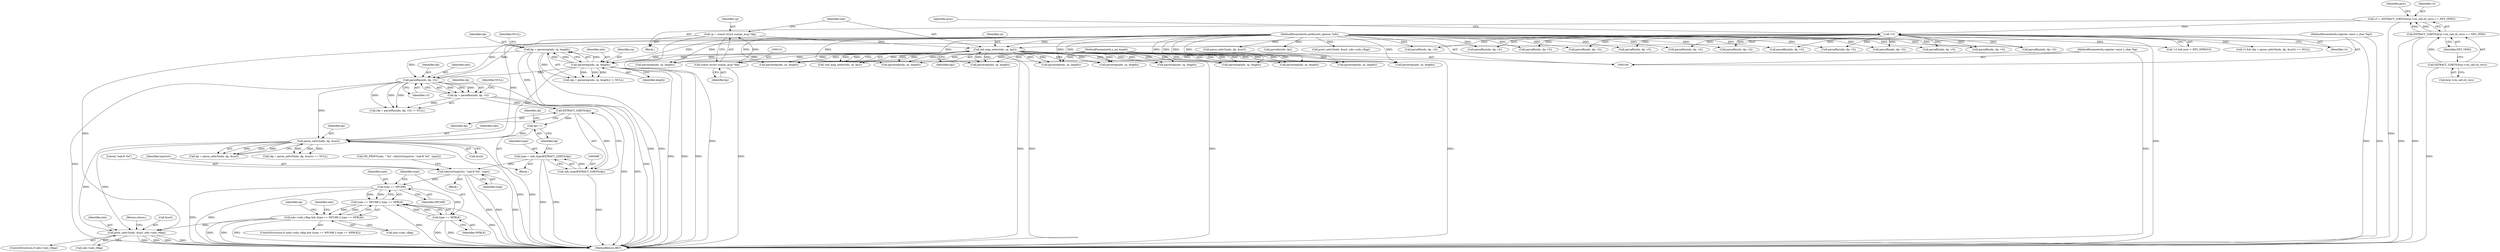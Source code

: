 digraph "0_tcpdump_19d25dd8781620cd41bf178a5e2e27fc1cf242d0_0@pointer" {
"1000653" [label="(Call,print_sattr3(ndo, &sa3, ndo->ndo_vflag))"];
"1000597" [label="(Call,parse_sattr3(ndo, dp, &sa3))"];
"1000576" [label="(Call,parsefhn(ndo, dp, v3))"];
"1000568" [label="(Call,parsereq(ndo, rp, length))"];
"1000135" [label="(Call,xid_map_enter(ndo, rp, bp2))"];
"1000107" [label="(MethodParameterIn,netdissect_options *ndo)"];
"1000128" [label="(Call,rp = (const struct sunrpc_msg *)bp)"];
"1000130" [label="(Call,(const struct sunrpc_msg *)bp)"];
"1000108" [label="(MethodParameterIn,register const u_char *bp)"];
"1000110" [label="(MethodParameterIn,register const u_char *bp2)"];
"1000109" [label="(MethodParameterIn,u_int length)"];
"1000566" [label="(Call,dp = parsereq(ndo, rp, length))"];
"1000162" [label="(Call,!v3)"];
"1000140" [label="(Call,v3 = (EXTRACT_32BITS(&rp->rm_call.cb_vers) == NFS_VER3))"];
"1000142" [label="(Call,EXTRACT_32BITS(&rp->rm_call.cb_vers) == NFS_VER3)"];
"1000143" [label="(Call,EXTRACT_32BITS(&rp->rm_call.cb_vers))"];
"1000591" [label="(Call,dp++)"];
"1000589" [label="(Call,EXTRACT_32BITS(dp))"];
"1000574" [label="(Call,dp = parsefhn(ndo, dp, v3))"];
"1000614" [label="(Call,ndo->ndo_vflag && (type == NFCHR || type == NFBLK))"];
"1000618" [label="(Call,type == NFCHR || type == NFBLK)"];
"1000619" [label="(Call,type == NFCHR)"];
"1000609" [label="(Call,tok2str(type2str, \"unk-ft %d\", type))"];
"1000585" [label="(Call,type = (nfs_type)EXTRACT_32BITS(dp))"];
"1000587" [label="(Call,(nfs_type)EXTRACT_32BITS(dp))"];
"1000622" [label="(Call,type == NFBLK)"];
"1000596" [label="(Identifier,dp)"];
"1000585" [label="(Call,type = (nfs_type)EXTRACT_32BITS(dp))"];
"1000568" [label="(Call,parsereq(ndo, rp, length))"];
"1000809" [label="(Call,parsefh(ndo, dp, v3))"];
"1000660" [label="(Return,return;)"];
"1000152" [label="(Identifier,proc)"];
"1000734" [label="(Call,parsereq(ndo, rp, length))"];
"1000573" [label="(Call,(dp = parsefhn(ndo, dp, v3)) != NULL)"];
"1000108" [label="(MethodParameterIn,register const u_char *bp)"];
"1000614" [label="(Call,ndo->ndo_vflag && (type == NFCHR || type == NFBLK))"];
"1000709" [label="(Call,parsefh(ndo, dp, v3))"];
"1000609" [label="(Call,tok2str(type2str, \"unk-ft %d\", type))"];
"1000580" [label="(Identifier,NULL)"];
"1000137" [label="(Identifier,rp)"];
"1000129" [label="(Identifier,rp)"];
"1000618" [label="(Call,type == NFCHR || type == NFBLK)"];
"1000567" [label="(Identifier,dp)"];
"1000612" [label="(Identifier,type)"];
"1000886" [label="(MethodReturn,RET)"];
"1000134" [label="(Call,!xid_map_enter(ndo, rp, bp2))"];
"1000161" [label="(Call,!v3 && proc < NFS_NPROCS)"];
"1000132" [label="(Identifier,bp)"];
"1000628" [label="(Identifier,dp)"];
"1000604" [label="(Call,ND_PRINT((ndo, \" %s\", tok2str(type2str, \"unk-ft %d\", type))))"];
"1000613" [label="(ControlStructure,if (ndo->ndo_vflag && (type == NFCHR || type == NFBLK)))"];
"1000620" [label="(Identifier,type)"];
"1000377" [label="(Call,parsereq(ndo, rp, length))"];
"1000589" [label="(Call,EXTRACT_32BITS(dp))"];
"1000688" [label="(Call,parsefhn(ndo, dp, v3))"];
"1000195" [label="(Call,parsereq(ndo, rp, length))"];
"1000245" [label="(Call,parsefh(ndo, dp, v3))"];
"1000144" [label="(Call,&rp->rm_call.cb_vers)"];
"1000676" [label="(Call,parsefhn(ndo, dp, v3))"];
"1000128" [label="(Call,rp = (const struct sunrpc_msg *)bp)"];
"1000107" [label="(MethodParameterIn,netdissect_options *ndo)"];
"1000649" [label="(ControlStructure,if (ndo->ndo_vflag))"];
"1000509" [label="(Call,parsereq(ndo, rp, length))"];
"1000621" [label="(Identifier,NFCHR)"];
"1000138" [label="(Identifier,bp2)"];
"1000607" [label="(Block,)"];
"1000162" [label="(Call,!v3)"];
"1000533" [label="(Call,parse_sattr3(ndo, dp, &sa3))"];
"1000143" [label="(Call,EXTRACT_32BITS(&rp->rm_call.cb_vers))"];
"1000130" [label="(Call,(const struct sunrpc_msg *)bp)"];
"1000600" [label="(Call,&sa3)"];
"1000590" [label="(Identifier,dp)"];
"1000576" [label="(Call,parsefhn(ndo, dp, v3))"];
"1000141" [label="(Identifier,v3)"];
"1000611" [label="(Literal,\"unk-ft %d\")"];
"1000624" [label="(Identifier,NFBLK)"];
"1000140" [label="(Call,v3 = (EXTRACT_32BITS(&rp->rm_call.cb_vers) == NFS_VER3))"];
"1000575" [label="(Identifier,dp)"];
"1000587" [label="(Call,(nfs_type)EXTRACT_32BITS(dp))"];
"1000615" [label="(Call,ndo->ndo_vflag)"];
"1000542" [label="(Call,parsefn(ndo, dp))"];
"1000565" [label="(Call,(dp = parsereq(ndo, rp, length)) != NULL)"];
"1000385" [label="(Call,parsefh(ndo, dp, v3))"];
"1000569" [label="(Identifier,ndo)"];
"1000622" [label="(Call,type == NFBLK)"];
"1000862" [label="(Call,parsefh(ndo, dp, v3))"];
"1000657" [label="(Call,ndo->ndo_vflag)"];
"1000109" [label="(MethodParameterIn,u_int length)"];
"1000110" [label="(MethodParameterIn,register const u_char *bp2)"];
"1000581" [label="(Block,)"];
"1000566" [label="(Call,dp = parsereq(ndo, rp, length))"];
"1000595" [label="(Call,dp = parse_sattr3(ndo, dp, &sa3))"];
"1000721" [label="(Call,parsefhn(ndo, dp, v3))"];
"1000651" [label="(Identifier,ndo)"];
"1000668" [label="(Call,parsereq(ndo, rp, length))"];
"1000801" [label="(Call,parsereq(ndo, rp, length))"];
"1000619" [label="(Call,type == NFCHR)"];
"1000623" [label="(Identifier,type)"];
"1000135" [label="(Call,xid_map_enter(ndo, rp, bp2))"];
"1000201" [label="(Call,parsefh(ndo, dp, v3))"];
"1000572" [label="(Identifier,NULL)"];
"1000701" [label="(Call,parsereq(ndo, rp, length))"];
"1000653" [label="(Call,print_sattr3(ndo, &sa3, ndo->ndo_vflag))"];
"1000165" [label="(Identifier,proc)"];
"1000655" [label="(Call,&sa3)"];
"1000428" [label="(Call,parsereq(ndo, rp, length))"];
"1000591" [label="(Call,dp++)"];
"1000597" [label="(Call,parse_sattr3(ndo, dp, &sa3))"];
"1000592" [label="(Identifier,dp)"];
"1000237" [label="(Call,parsereq(ndo, rp, length))"];
"1000436" [label="(Call,parsefh(ndo, dp, v3))"];
"1000586" [label="(Identifier,type)"];
"1000598" [label="(Identifier,ndo)"];
"1000218" [label="(Call,parsereq(ndo, rp, length))"];
"1000570" [label="(Identifier,rp)"];
"1000854" [label="(Call,parsereq(ndo, rp, length))"];
"1000111" [label="(Block,)"];
"1000571" [label="(Identifier,length)"];
"1000553" [label="(Call,print_sattr3(ndo, &sa3, ndo->ndo_vflag))"];
"1000654" [label="(Identifier,ndo)"];
"1000517" [label="(Call,parsefhn(ndo, dp, v3))"];
"1000579" [label="(Identifier,v3)"];
"1000224" [label="(Call,parsefhn(ndo, dp, v3))"];
"1000610" [label="(Identifier,type2str)"];
"1000594" [label="(Call,(dp = parse_sattr3(ndo, dp, &sa3)) == NULL)"];
"1000150" [label="(Identifier,NFS_VER3)"];
"1000136" [label="(Identifier,ndo)"];
"1000742" [label="(Call,parsefh(ndo, dp, v3))"];
"1000599" [label="(Identifier,dp)"];
"1000574" [label="(Call,dp = parsefhn(ndo, dp, v3))"];
"1000142" [label="(Call,EXTRACT_32BITS(&rp->rm_call.cb_vers) == NFS_VER3)"];
"1000578" [label="(Identifier,dp)"];
"1000528" [label="(Call,v3 && (dp = parse_sattr3(ndo, dp, &sa3)) == NULL)"];
"1000577" [label="(Identifier,ndo)"];
"1000163" [label="(Identifier,v3)"];
"1000653" -> "1000649"  [label="AST: "];
"1000653" -> "1000657"  [label="CFG: "];
"1000654" -> "1000653"  [label="AST: "];
"1000655" -> "1000653"  [label="AST: "];
"1000657" -> "1000653"  [label="AST: "];
"1000660" -> "1000653"  [label="CFG: "];
"1000653" -> "1000886"  [label="DDG: "];
"1000653" -> "1000886"  [label="DDG: "];
"1000653" -> "1000886"  [label="DDG: "];
"1000653" -> "1000886"  [label="DDG: "];
"1000597" -> "1000653"  [label="DDG: "];
"1000597" -> "1000653"  [label="DDG: "];
"1000107" -> "1000653"  [label="DDG: "];
"1000614" -> "1000653"  [label="DDG: "];
"1000597" -> "1000595"  [label="AST: "];
"1000597" -> "1000600"  [label="CFG: "];
"1000598" -> "1000597"  [label="AST: "];
"1000599" -> "1000597"  [label="AST: "];
"1000600" -> "1000597"  [label="AST: "];
"1000595" -> "1000597"  [label="CFG: "];
"1000597" -> "1000886"  [label="DDG: "];
"1000597" -> "1000886"  [label="DDG: "];
"1000597" -> "1000594"  [label="DDG: "];
"1000597" -> "1000594"  [label="DDG: "];
"1000597" -> "1000594"  [label="DDG: "];
"1000597" -> "1000595"  [label="DDG: "];
"1000597" -> "1000595"  [label="DDG: "];
"1000597" -> "1000595"  [label="DDG: "];
"1000576" -> "1000597"  [label="DDG: "];
"1000568" -> "1000597"  [label="DDG: "];
"1000107" -> "1000597"  [label="DDG: "];
"1000591" -> "1000597"  [label="DDG: "];
"1000576" -> "1000574"  [label="AST: "];
"1000576" -> "1000579"  [label="CFG: "];
"1000577" -> "1000576"  [label="AST: "];
"1000578" -> "1000576"  [label="AST: "];
"1000579" -> "1000576"  [label="AST: "];
"1000574" -> "1000576"  [label="CFG: "];
"1000576" -> "1000886"  [label="DDG: "];
"1000576" -> "1000886"  [label="DDG: "];
"1000576" -> "1000573"  [label="DDG: "];
"1000576" -> "1000573"  [label="DDG: "];
"1000576" -> "1000573"  [label="DDG: "];
"1000576" -> "1000574"  [label="DDG: "];
"1000576" -> "1000574"  [label="DDG: "];
"1000576" -> "1000574"  [label="DDG: "];
"1000568" -> "1000576"  [label="DDG: "];
"1000107" -> "1000576"  [label="DDG: "];
"1000566" -> "1000576"  [label="DDG: "];
"1000162" -> "1000576"  [label="DDG: "];
"1000568" -> "1000566"  [label="AST: "];
"1000568" -> "1000571"  [label="CFG: "];
"1000569" -> "1000568"  [label="AST: "];
"1000570" -> "1000568"  [label="AST: "];
"1000571" -> "1000568"  [label="AST: "];
"1000566" -> "1000568"  [label="CFG: "];
"1000568" -> "1000886"  [label="DDG: "];
"1000568" -> "1000886"  [label="DDG: "];
"1000568" -> "1000886"  [label="DDG: "];
"1000568" -> "1000565"  [label="DDG: "];
"1000568" -> "1000565"  [label="DDG: "];
"1000568" -> "1000565"  [label="DDG: "];
"1000568" -> "1000566"  [label="DDG: "];
"1000568" -> "1000566"  [label="DDG: "];
"1000568" -> "1000566"  [label="DDG: "];
"1000135" -> "1000568"  [label="DDG: "];
"1000135" -> "1000568"  [label="DDG: "];
"1000107" -> "1000568"  [label="DDG: "];
"1000109" -> "1000568"  [label="DDG: "];
"1000135" -> "1000134"  [label="AST: "];
"1000135" -> "1000138"  [label="CFG: "];
"1000136" -> "1000135"  [label="AST: "];
"1000137" -> "1000135"  [label="AST: "];
"1000138" -> "1000135"  [label="AST: "];
"1000134" -> "1000135"  [label="CFG: "];
"1000135" -> "1000886"  [label="DDG: "];
"1000135" -> "1000886"  [label="DDG: "];
"1000135" -> "1000886"  [label="DDG: "];
"1000135" -> "1000134"  [label="DDG: "];
"1000135" -> "1000134"  [label="DDG: "];
"1000135" -> "1000134"  [label="DDG: "];
"1000107" -> "1000135"  [label="DDG: "];
"1000128" -> "1000135"  [label="DDG: "];
"1000110" -> "1000135"  [label="DDG: "];
"1000135" -> "1000195"  [label="DDG: "];
"1000135" -> "1000195"  [label="DDG: "];
"1000135" -> "1000218"  [label="DDG: "];
"1000135" -> "1000218"  [label="DDG: "];
"1000135" -> "1000237"  [label="DDG: "];
"1000135" -> "1000237"  [label="DDG: "];
"1000135" -> "1000377"  [label="DDG: "];
"1000135" -> "1000377"  [label="DDG: "];
"1000135" -> "1000428"  [label="DDG: "];
"1000135" -> "1000428"  [label="DDG: "];
"1000135" -> "1000509"  [label="DDG: "];
"1000135" -> "1000509"  [label="DDG: "];
"1000135" -> "1000668"  [label="DDG: "];
"1000135" -> "1000668"  [label="DDG: "];
"1000135" -> "1000701"  [label="DDG: "];
"1000135" -> "1000701"  [label="DDG: "];
"1000135" -> "1000734"  [label="DDG: "];
"1000135" -> "1000734"  [label="DDG: "];
"1000135" -> "1000801"  [label="DDG: "];
"1000135" -> "1000801"  [label="DDG: "];
"1000135" -> "1000854"  [label="DDG: "];
"1000135" -> "1000854"  [label="DDG: "];
"1000107" -> "1000106"  [label="AST: "];
"1000107" -> "1000886"  [label="DDG: "];
"1000107" -> "1000195"  [label="DDG: "];
"1000107" -> "1000201"  [label="DDG: "];
"1000107" -> "1000218"  [label="DDG: "];
"1000107" -> "1000224"  [label="DDG: "];
"1000107" -> "1000237"  [label="DDG: "];
"1000107" -> "1000245"  [label="DDG: "];
"1000107" -> "1000377"  [label="DDG: "];
"1000107" -> "1000385"  [label="DDG: "];
"1000107" -> "1000428"  [label="DDG: "];
"1000107" -> "1000436"  [label="DDG: "];
"1000107" -> "1000509"  [label="DDG: "];
"1000107" -> "1000517"  [label="DDG: "];
"1000107" -> "1000533"  [label="DDG: "];
"1000107" -> "1000542"  [label="DDG: "];
"1000107" -> "1000553"  [label="DDG: "];
"1000107" -> "1000668"  [label="DDG: "];
"1000107" -> "1000676"  [label="DDG: "];
"1000107" -> "1000688"  [label="DDG: "];
"1000107" -> "1000701"  [label="DDG: "];
"1000107" -> "1000709"  [label="DDG: "];
"1000107" -> "1000721"  [label="DDG: "];
"1000107" -> "1000734"  [label="DDG: "];
"1000107" -> "1000742"  [label="DDG: "];
"1000107" -> "1000801"  [label="DDG: "];
"1000107" -> "1000809"  [label="DDG: "];
"1000107" -> "1000854"  [label="DDG: "];
"1000107" -> "1000862"  [label="DDG: "];
"1000128" -> "1000111"  [label="AST: "];
"1000128" -> "1000130"  [label="CFG: "];
"1000129" -> "1000128"  [label="AST: "];
"1000130" -> "1000128"  [label="AST: "];
"1000136" -> "1000128"  [label="CFG: "];
"1000128" -> "1000886"  [label="DDG: "];
"1000130" -> "1000128"  [label="DDG: "];
"1000130" -> "1000132"  [label="CFG: "];
"1000131" -> "1000130"  [label="AST: "];
"1000132" -> "1000130"  [label="AST: "];
"1000130" -> "1000886"  [label="DDG: "];
"1000108" -> "1000130"  [label="DDG: "];
"1000108" -> "1000106"  [label="AST: "];
"1000108" -> "1000886"  [label="DDG: "];
"1000110" -> "1000106"  [label="AST: "];
"1000110" -> "1000886"  [label="DDG: "];
"1000109" -> "1000106"  [label="AST: "];
"1000109" -> "1000886"  [label="DDG: "];
"1000109" -> "1000195"  [label="DDG: "];
"1000109" -> "1000218"  [label="DDG: "];
"1000109" -> "1000237"  [label="DDG: "];
"1000109" -> "1000377"  [label="DDG: "];
"1000109" -> "1000428"  [label="DDG: "];
"1000109" -> "1000509"  [label="DDG: "];
"1000109" -> "1000668"  [label="DDG: "];
"1000109" -> "1000701"  [label="DDG: "];
"1000109" -> "1000734"  [label="DDG: "];
"1000109" -> "1000801"  [label="DDG: "];
"1000109" -> "1000854"  [label="DDG: "];
"1000566" -> "1000565"  [label="AST: "];
"1000567" -> "1000566"  [label="AST: "];
"1000572" -> "1000566"  [label="CFG: "];
"1000566" -> "1000886"  [label="DDG: "];
"1000566" -> "1000886"  [label="DDG: "];
"1000566" -> "1000565"  [label="DDG: "];
"1000566" -> "1000589"  [label="DDG: "];
"1000162" -> "1000161"  [label="AST: "];
"1000162" -> "1000163"  [label="CFG: "];
"1000163" -> "1000162"  [label="AST: "];
"1000165" -> "1000162"  [label="CFG: "];
"1000161" -> "1000162"  [label="CFG: "];
"1000162" -> "1000886"  [label="DDG: "];
"1000162" -> "1000161"  [label="DDG: "];
"1000140" -> "1000162"  [label="DDG: "];
"1000162" -> "1000201"  [label="DDG: "];
"1000162" -> "1000224"  [label="DDG: "];
"1000162" -> "1000245"  [label="DDG: "];
"1000162" -> "1000385"  [label="DDG: "];
"1000162" -> "1000436"  [label="DDG: "];
"1000162" -> "1000517"  [label="DDG: "];
"1000162" -> "1000528"  [label="DDG: "];
"1000162" -> "1000676"  [label="DDG: "];
"1000162" -> "1000688"  [label="DDG: "];
"1000162" -> "1000709"  [label="DDG: "];
"1000162" -> "1000721"  [label="DDG: "];
"1000162" -> "1000742"  [label="DDG: "];
"1000162" -> "1000809"  [label="DDG: "];
"1000162" -> "1000862"  [label="DDG: "];
"1000140" -> "1000111"  [label="AST: "];
"1000140" -> "1000142"  [label="CFG: "];
"1000141" -> "1000140"  [label="AST: "];
"1000142" -> "1000140"  [label="AST: "];
"1000152" -> "1000140"  [label="CFG: "];
"1000140" -> "1000886"  [label="DDG: "];
"1000142" -> "1000140"  [label="DDG: "];
"1000142" -> "1000140"  [label="DDG: "];
"1000142" -> "1000150"  [label="CFG: "];
"1000143" -> "1000142"  [label="AST: "];
"1000150" -> "1000142"  [label="AST: "];
"1000142" -> "1000886"  [label="DDG: "];
"1000142" -> "1000886"  [label="DDG: "];
"1000143" -> "1000142"  [label="DDG: "];
"1000143" -> "1000144"  [label="CFG: "];
"1000144" -> "1000143"  [label="AST: "];
"1000150" -> "1000143"  [label="CFG: "];
"1000143" -> "1000886"  [label="DDG: "];
"1000591" -> "1000581"  [label="AST: "];
"1000591" -> "1000592"  [label="CFG: "];
"1000592" -> "1000591"  [label="AST: "];
"1000596" -> "1000591"  [label="CFG: "];
"1000589" -> "1000591"  [label="DDG: "];
"1000589" -> "1000587"  [label="AST: "];
"1000589" -> "1000590"  [label="CFG: "];
"1000590" -> "1000589"  [label="AST: "];
"1000587" -> "1000589"  [label="CFG: "];
"1000589" -> "1000587"  [label="DDG: "];
"1000574" -> "1000589"  [label="DDG: "];
"1000574" -> "1000573"  [label="AST: "];
"1000575" -> "1000574"  [label="AST: "];
"1000580" -> "1000574"  [label="CFG: "];
"1000574" -> "1000886"  [label="DDG: "];
"1000574" -> "1000886"  [label="DDG: "];
"1000574" -> "1000573"  [label="DDG: "];
"1000614" -> "1000613"  [label="AST: "];
"1000614" -> "1000615"  [label="CFG: "];
"1000614" -> "1000618"  [label="CFG: "];
"1000615" -> "1000614"  [label="AST: "];
"1000618" -> "1000614"  [label="AST: "];
"1000628" -> "1000614"  [label="CFG: "];
"1000651" -> "1000614"  [label="CFG: "];
"1000614" -> "1000886"  [label="DDG: "];
"1000614" -> "1000886"  [label="DDG: "];
"1000614" -> "1000886"  [label="DDG: "];
"1000618" -> "1000614"  [label="DDG: "];
"1000618" -> "1000614"  [label="DDG: "];
"1000618" -> "1000619"  [label="CFG: "];
"1000618" -> "1000622"  [label="CFG: "];
"1000619" -> "1000618"  [label="AST: "];
"1000622" -> "1000618"  [label="AST: "];
"1000618" -> "1000886"  [label="DDG: "];
"1000618" -> "1000886"  [label="DDG: "];
"1000619" -> "1000618"  [label="DDG: "];
"1000619" -> "1000618"  [label="DDG: "];
"1000622" -> "1000618"  [label="DDG: "];
"1000622" -> "1000618"  [label="DDG: "];
"1000619" -> "1000621"  [label="CFG: "];
"1000620" -> "1000619"  [label="AST: "];
"1000621" -> "1000619"  [label="AST: "];
"1000623" -> "1000619"  [label="CFG: "];
"1000619" -> "1000886"  [label="DDG: "];
"1000619" -> "1000886"  [label="DDG: "];
"1000609" -> "1000619"  [label="DDG: "];
"1000619" -> "1000622"  [label="DDG: "];
"1000609" -> "1000607"  [label="AST: "];
"1000609" -> "1000612"  [label="CFG: "];
"1000610" -> "1000609"  [label="AST: "];
"1000611" -> "1000609"  [label="AST: "];
"1000612" -> "1000609"  [label="AST: "];
"1000604" -> "1000609"  [label="CFG: "];
"1000609" -> "1000886"  [label="DDG: "];
"1000609" -> "1000886"  [label="DDG: "];
"1000609" -> "1000886"  [label="DDG: "];
"1000585" -> "1000609"  [label="DDG: "];
"1000585" -> "1000581"  [label="AST: "];
"1000585" -> "1000587"  [label="CFG: "];
"1000586" -> "1000585"  [label="AST: "];
"1000587" -> "1000585"  [label="AST: "];
"1000592" -> "1000585"  [label="CFG: "];
"1000585" -> "1000886"  [label="DDG: "];
"1000585" -> "1000886"  [label="DDG: "];
"1000587" -> "1000585"  [label="DDG: "];
"1000588" -> "1000587"  [label="AST: "];
"1000587" -> "1000886"  [label="DDG: "];
"1000622" -> "1000624"  [label="CFG: "];
"1000623" -> "1000622"  [label="AST: "];
"1000624" -> "1000622"  [label="AST: "];
"1000622" -> "1000886"  [label="DDG: "];
"1000622" -> "1000886"  [label="DDG: "];
}
